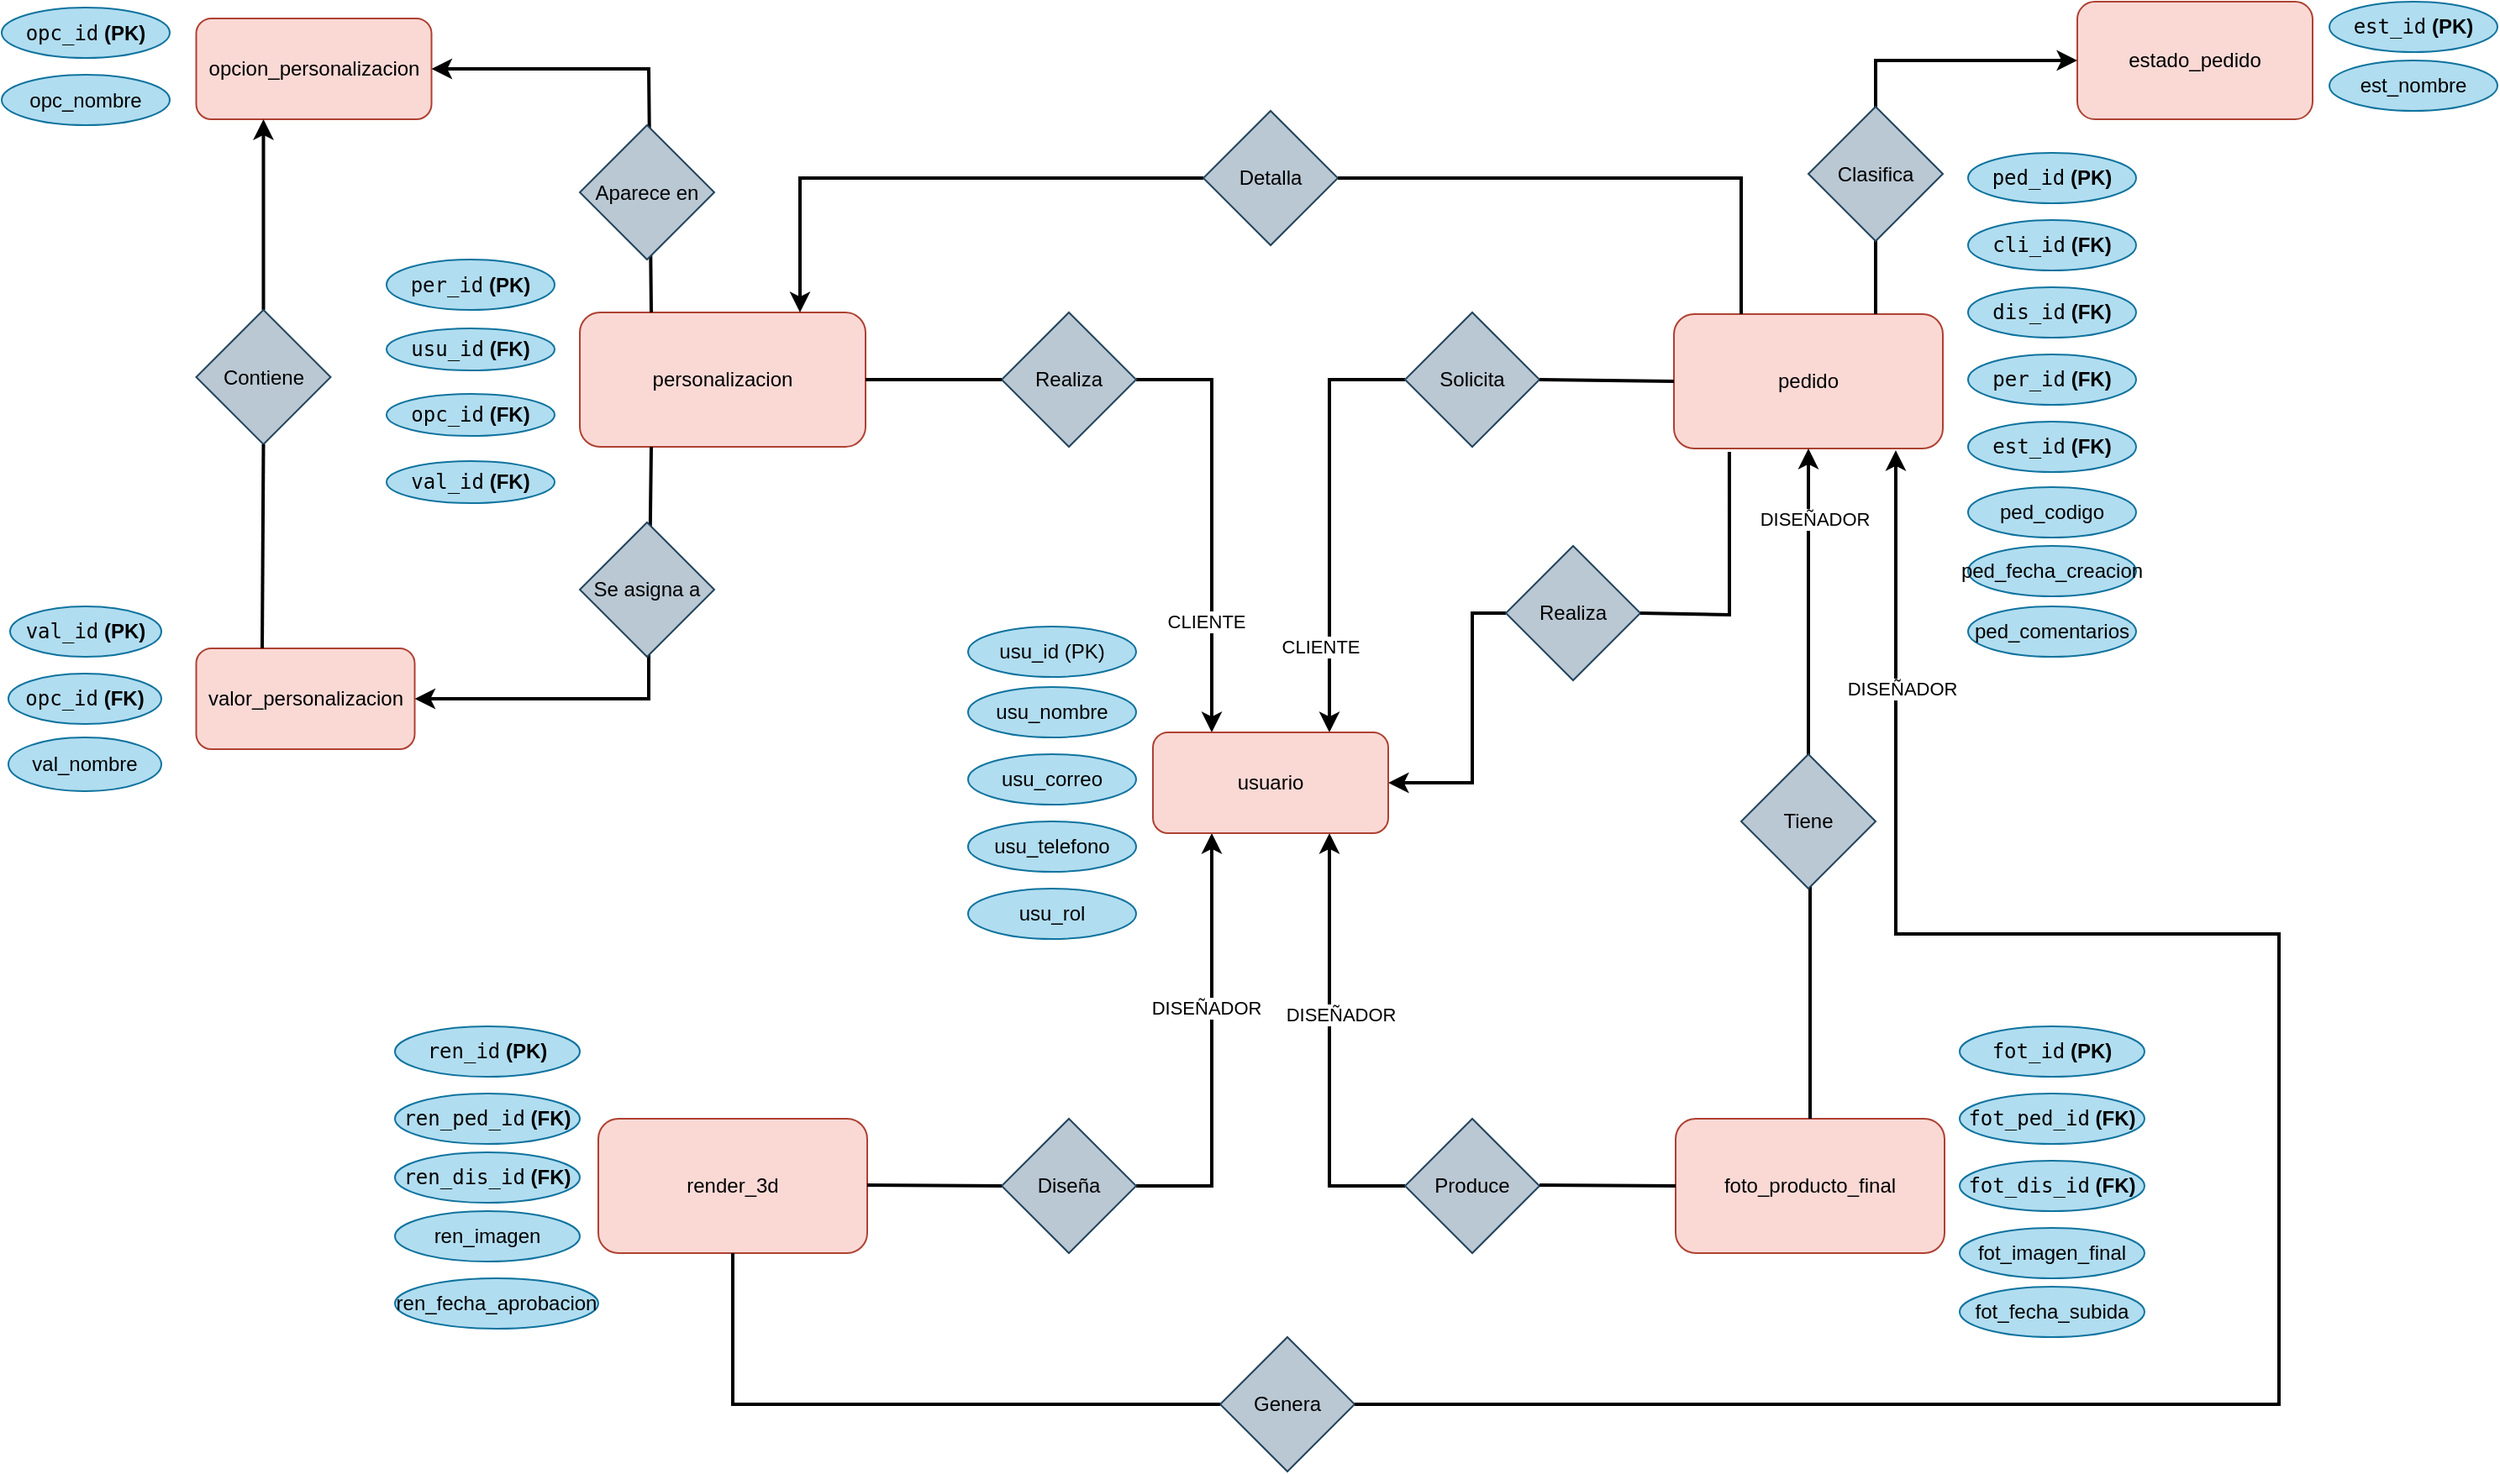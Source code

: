 <mxfile version="26.2.12">
  <diagram name="Página-1" id="IZ9aaX0CL8ISWYpzeLji">
    <mxGraphModel grid="1" page="1" gridSize="10" guides="1" tooltips="1" connect="1" arrows="1" fold="1" pageScale="1" pageWidth="827" pageHeight="1169" math="0" shadow="0">
      <root>
        <mxCell id="0" />
        <mxCell id="1" parent="0" />
        <mxCell id="XxPVWchY2s5UTxcfIhzu-47" style="edgeStyle=orthogonalEdgeStyle;rounded=0;orthogonalLoop=1;jettySize=auto;html=1;exitX=0.5;exitY=1;exitDx=0;exitDy=0;" edge="1" parent="1">
          <mxGeometry relative="1" as="geometry">
            <mxPoint x="615.5" y="-290" as="sourcePoint" />
            <mxPoint x="615.5" y="-290" as="targetPoint" />
          </mxGeometry>
        </mxCell>
        <mxCell id="C6trESYmQw4pcrg69I6m-2" style="edgeStyle=orthogonalEdgeStyle;rounded=0;orthogonalLoop=1;jettySize=auto;html=1;strokeWidth=2;entryX=0.75;entryY=0;entryDx=0;entryDy=0;" edge="1" parent="1" source="C6trESYmQw4pcrg69I6m-46" target="C6trESYmQw4pcrg69I6m-18">
          <mxGeometry relative="1" as="geometry">
            <Array as="points">
              <mxPoint x="875" y="-760" />
            </Array>
            <mxPoint x="860" y="-590" as="targetPoint" />
          </mxGeometry>
        </mxCell>
        <mxCell id="C6trESYmQw4pcrg69I6m-3" value="&amp;nbsp;CLIENTE" style="edgeLabel;html=1;align=center;verticalAlign=middle;resizable=0;points=[];" connectable="0" vertex="1" parent="C6trESYmQw4pcrg69I6m-2">
          <mxGeometry x="-0.284" y="3" relative="1" as="geometry">
            <mxPoint x="-10" y="112" as="offset" />
          </mxGeometry>
        </mxCell>
        <mxCell id="C6trESYmQw4pcrg69I6m-6" style="edgeStyle=orthogonalEdgeStyle;rounded=0;orthogonalLoop=1;jettySize=auto;html=1;strokeWidth=2;entryX=1;entryY=0.5;entryDx=0;entryDy=0;exitX=0;exitY=0.5;exitDx=0;exitDy=0;" edge="1" parent="1" source="C6trESYmQw4pcrg69I6m-50" target="C6trESYmQw4pcrg69I6m-18">
          <mxGeometry relative="1" as="geometry">
            <mxPoint x="1010" y="-580" as="sourcePoint" />
            <mxPoint x="820" y="-460" as="targetPoint" />
            <Array as="points">
              <mxPoint x="960" y="-621" />
              <mxPoint x="960" y="-520" />
            </Array>
          </mxGeometry>
        </mxCell>
        <mxCell id="C6trESYmQw4pcrg69I6m-8" value="&lt;div&gt;pedido&lt;/div&gt;" style="rounded=1;whiteSpace=wrap;html=1;fillColor=#fad9d5;strokeColor=#ae4132;" vertex="1" parent="1">
          <mxGeometry x="1080" y="-799" width="160" height="80" as="geometry" />
        </mxCell>
        <mxCell id="C6trESYmQw4pcrg69I6m-9" style="edgeStyle=orthogonalEdgeStyle;rounded=0;orthogonalLoop=1;jettySize=auto;html=1;strokeWidth=2;exitX=1;exitY=0.5;exitDx=0;exitDy=0;entryX=0.25;entryY=0;entryDx=0;entryDy=0;" edge="1" parent="1" target="C6trESYmQw4pcrg69I6m-18" source="iTw_0Gi6TsxQGqDamsl1-16">
          <mxGeometry relative="1" as="geometry">
            <mxPoint x="630.0" y="-790" as="sourcePoint" />
            <mxPoint x="790" y="-560" as="targetPoint" />
          </mxGeometry>
        </mxCell>
        <mxCell id="C6trESYmQw4pcrg69I6m-10" value="&amp;nbsp;CLIENTE" style="edgeLabel;html=1;align=center;verticalAlign=middle;resizable=0;points=[];" connectable="0" vertex="1" parent="C6trESYmQw4pcrg69I6m-9">
          <mxGeometry x="0.693" relative="1" as="geometry">
            <mxPoint x="-5" y="-27" as="offset" />
          </mxGeometry>
        </mxCell>
        <mxCell id="C6trESYmQw4pcrg69I6m-11" value="personalizacion" style="rounded=1;whiteSpace=wrap;html=1;fillColor=#fad9d5;strokeColor=#ae4132;" vertex="1" parent="1">
          <mxGeometry x="429" y="-800" width="170" height="80" as="geometry" />
        </mxCell>
        <mxCell id="C6trESYmQw4pcrg69I6m-12" style="edgeStyle=orthogonalEdgeStyle;rounded=0;orthogonalLoop=1;jettySize=auto;html=1;strokeWidth=2;entryX=0.75;entryY=1;entryDx=0;entryDy=0;exitX=0;exitY=0.5;exitDx=0;exitDy=0;" edge="1" parent="1" source="C6trESYmQw4pcrg69I6m-48" target="C6trESYmQw4pcrg69I6m-18">
          <mxGeometry relative="1" as="geometry">
            <mxPoint x="1057.5" y="-250" as="sourcePoint" />
            <mxPoint x="852.5" y="-500" as="targetPoint" />
            <Array as="points">
              <mxPoint x="875" y="-280" />
            </Array>
          </mxGeometry>
        </mxCell>
        <mxCell id="C6trESYmQw4pcrg69I6m-13" value="&amp;nbsp;DISEÑADOR" style="edgeLabel;html=1;align=center;verticalAlign=middle;resizable=0;points=[];" connectable="0" vertex="1" parent="C6trESYmQw4pcrg69I6m-12">
          <mxGeometry x="0.789" y="-2" relative="1" as="geometry">
            <mxPoint x="3" y="81" as="offset" />
          </mxGeometry>
        </mxCell>
        <mxCell id="C6trESYmQw4pcrg69I6m-14" value="&lt;div&gt;foto_producto_final&lt;/div&gt;" style="rounded=1;whiteSpace=wrap;html=1;fillColor=#fad9d5;strokeColor=#ae4132;" vertex="1" parent="1">
          <mxGeometry x="1081" y="-320" width="160" height="80" as="geometry" />
        </mxCell>
        <mxCell id="C6trESYmQw4pcrg69I6m-15" style="edgeStyle=orthogonalEdgeStyle;rounded=0;orthogonalLoop=1;jettySize=auto;html=1;entryX=0.25;entryY=1;entryDx=0;entryDy=0;strokeWidth=2;" edge="1" parent="1" source="C6trESYmQw4pcrg69I6m-49" target="C6trESYmQw4pcrg69I6m-18">
          <mxGeometry relative="1" as="geometry" />
        </mxCell>
        <mxCell id="C6trESYmQw4pcrg69I6m-16" value="&amp;nbsp;DISEÑADOR" style="edgeLabel;html=1;align=center;verticalAlign=middle;resizable=0;points=[];" connectable="0" vertex="1" parent="C6trESYmQw4pcrg69I6m-15">
          <mxGeometry x="0.795" y="3" relative="1" as="geometry">
            <mxPoint x="-2" y="78" as="offset" />
          </mxGeometry>
        </mxCell>
        <mxCell id="C6trESYmQw4pcrg69I6m-17" value="&lt;div&gt;render_3d&lt;/div&gt;" style="rounded=1;whiteSpace=wrap;html=1;fillColor=#fad9d5;strokeColor=#ae4132;" vertex="1" parent="1">
          <mxGeometry x="440" y="-320" width="160" height="80" as="geometry" />
        </mxCell>
        <mxCell id="C6trESYmQw4pcrg69I6m-18" value="&lt;div&gt;usuario&lt;/div&gt;" style="rounded=1;whiteSpace=wrap;html=1;fillColor=#fad9d5;strokeColor=#ae4132;" vertex="1" parent="1">
          <mxGeometry x="770" y="-550" width="140" height="60" as="geometry" />
        </mxCell>
        <mxCell id="C6trESYmQw4pcrg69I6m-19" value="usu_nombre" style="ellipse;whiteSpace=wrap;html=1;fillColor=#b1ddf0;strokeColor=#10739e;" vertex="1" parent="1">
          <mxGeometry x="660" y="-577" width="100" height="30" as="geometry" />
        </mxCell>
        <mxCell id="C6trESYmQw4pcrg69I6m-20" value="usu_correo" style="ellipse;whiteSpace=wrap;html=1;fillColor=#b1ddf0;strokeColor=#10739e;" vertex="1" parent="1">
          <mxGeometry x="660" y="-537" width="100" height="30" as="geometry" />
        </mxCell>
        <mxCell id="C6trESYmQw4pcrg69I6m-21" value="usu_telefono" style="ellipse;whiteSpace=wrap;html=1;fillColor=#b1ddf0;strokeColor=#10739e;" vertex="1" parent="1">
          <mxGeometry x="660" y="-497" width="100" height="30" as="geometry" />
        </mxCell>
        <mxCell id="C6trESYmQw4pcrg69I6m-22" value="usu_id (PK)" style="ellipse;whiteSpace=wrap;html=1;fillColor=#b1ddf0;strokeColor=#10739e;" vertex="1" parent="1">
          <mxGeometry x="660" y="-613" width="100" height="30" as="geometry" />
        </mxCell>
        <mxCell id="C6trESYmQw4pcrg69I6m-23" value="usu_rol" style="ellipse;whiteSpace=wrap;html=1;fillColor=#b1ddf0;strokeColor=#10739e;" vertex="1" parent="1">
          <mxGeometry x="660" y="-457" width="100" height="30" as="geometry" />
        </mxCell>
        <mxCell id="C6trESYmQw4pcrg69I6m-24" value="&lt;code data-end=&quot;754&quot; data-start=&quot;746&quot;&gt;usu_id&lt;/code&gt; &lt;strong data-end=&quot;773&quot; data-start=&quot;755&quot;&gt;(FK)&lt;/strong&gt;" style="ellipse;whiteSpace=wrap;html=1;fillColor=#b1ddf0;strokeColor=#10739e;" vertex="1" parent="1">
          <mxGeometry x="314" y="-790.5" width="100" height="25" as="geometry" />
        </mxCell>
        <mxCell id="C6trESYmQw4pcrg69I6m-25" value="&lt;code data-end=&quot;786&quot; data-start=&quot;778&quot;&gt;opc_id&lt;/code&gt; &lt;strong data-end=&quot;820&quot; data-start=&quot;787&quot;&gt;(FK)&lt;/strong&gt;" style="ellipse;whiteSpace=wrap;html=1;fillColor=#b1ddf0;strokeColor=#10739e;" vertex="1" parent="1">
          <mxGeometry x="314" y="-751.5" width="100" height="25" as="geometry" />
        </mxCell>
        <mxCell id="C6trESYmQw4pcrg69I6m-26" value="&lt;code data-end=&quot;833&quot; data-start=&quot;825&quot;&gt;val_id&lt;/code&gt; &lt;strong data-end=&quot;866&quot; data-start=&quot;834&quot;&gt;(FK&lt;/strong&gt;&lt;strong style=&quot;background-color: transparent; color: light-dark(rgb(0, 0, 0), rgb(255, 255, 255));&quot; data-end=&quot;866&quot; data-start=&quot;834&quot;&gt;)&lt;/strong&gt;" style="ellipse;whiteSpace=wrap;html=1;fillColor=#b1ddf0;strokeColor=#10739e;" vertex="1" parent="1">
          <mxGeometry x="314" y="-711.5" width="100" height="25" as="geometry" />
        </mxCell>
        <mxCell id="C6trESYmQw4pcrg69I6m-27" value="&lt;code data-end=&quot;732&quot; data-start=&quot;724&quot;&gt;per_id&lt;/code&gt; &lt;strong data-end=&quot;741&quot; data-start=&quot;733&quot;&gt;(PK)&lt;/strong&gt;" style="ellipse;whiteSpace=wrap;html=1;fillColor=#b1ddf0;strokeColor=#10739e;" vertex="1" parent="1">
          <mxGeometry x="314" y="-831.5" width="100" height="30" as="geometry" />
        </mxCell>
        <mxCell id="C6trESYmQw4pcrg69I6m-29" value="&lt;code data-end=&quot;1222&quot; data-start=&quot;1214&quot;&gt;ren_id&lt;/code&gt; &lt;strong data-end=&quot;1231&quot; data-start=&quot;1223&quot;&gt;(PK)&lt;/strong&gt;" style="ellipse;whiteSpace=wrap;html=1;fillColor=#b1ddf0;strokeColor=#10739e;" vertex="1" parent="1">
          <mxGeometry x="319" y="-375" width="110" height="30" as="geometry" />
        </mxCell>
        <mxCell id="C6trESYmQw4pcrg69I6m-30" value="ren_imagen" style="ellipse;whiteSpace=wrap;html=1;fillColor=#b1ddf0;strokeColor=#10739e;" vertex="1" parent="1">
          <mxGeometry x="319" y="-265" width="110" height="30" as="geometry" />
        </mxCell>
        <mxCell id="C6trESYmQw4pcrg69I6m-31" value="ren_fecha_aprobacion" style="ellipse;whiteSpace=wrap;html=1;fillColor=#b1ddf0;strokeColor=#10739e;" vertex="1" parent="1">
          <mxGeometry x="319" y="-225" width="121" height="30" as="geometry" />
        </mxCell>
        <mxCell id="C6trESYmQw4pcrg69I6m-32" value="&lt;code data-end=&quot;969&quot; data-start=&quot;961&quot;&gt;ped_id&lt;/code&gt; &lt;strong data-end=&quot;978&quot; data-start=&quot;970&quot;&gt;(PK)&lt;/strong&gt;" style="ellipse;whiteSpace=wrap;html=1;fillColor=#b1ddf0;strokeColor=#10739e;" vertex="1" parent="1">
          <mxGeometry x="1255" y="-895" width="100" height="30" as="geometry" />
        </mxCell>
        <mxCell id="C6trESYmQw4pcrg69I6m-33" value="&lt;code data-end=&quot;991&quot; data-start=&quot;983&quot;&gt;cli_id&lt;/code&gt; &lt;strong data-end=&quot;1010&quot; data-start=&quot;992&quot;&gt;(FK)&lt;/strong&gt;" style="ellipse;whiteSpace=wrap;html=1;fillColor=#b1ddf0;strokeColor=#10739e;" vertex="1" parent="1">
          <mxGeometry x="1255" y="-855" width="100" height="30" as="geometry" />
        </mxCell>
        <mxCell id="C6trESYmQw4pcrg69I6m-34" value="&lt;code data-end=&quot;1248&quot; data-start=&quot;1236&quot;&gt;ren_ped_id&lt;/code&gt; &lt;strong data-end=&quot;1266&quot; data-start=&quot;1249&quot;&gt;(FK)&lt;/strong&gt;" style="ellipse;whiteSpace=wrap;html=1;fillColor=#b1ddf0;strokeColor=#10739e;" vertex="1" parent="1">
          <mxGeometry x="319" y="-335" width="110" height="30" as="geometry" />
        </mxCell>
        <mxCell id="C6trESYmQw4pcrg69I6m-35" value="&lt;code data-end=&quot;1023&quot; data-start=&quot;1015&quot;&gt;dis_id&lt;/code&gt; &lt;strong data-end=&quot;1042&quot; data-start=&quot;1024&quot;&gt;(FK)&lt;/strong&gt;" style="ellipse;whiteSpace=wrap;html=1;fillColor=#b1ddf0;strokeColor=#10739e;" vertex="1" parent="1">
          <mxGeometry x="1255" y="-815" width="100" height="30" as="geometry" />
        </mxCell>
        <mxCell id="C6trESYmQw4pcrg69I6m-36" value="&lt;code data-end=&quot;1055&quot; data-start=&quot;1047&quot;&gt;per_id&lt;/code&gt; &lt;strong data-end=&quot;1082&quot; data-start=&quot;1056&quot;&gt;(FK&lt;/strong&gt;&lt;strong style=&quot;background-color: transparent; color: light-dark(rgb(0, 0, 0), rgb(255, 255, 255));&quot; data-end=&quot;1082&quot; data-start=&quot;1056&quot;&gt;)&lt;/strong&gt;" style="ellipse;whiteSpace=wrap;html=1;fillColor=#b1ddf0;strokeColor=#10739e;" vertex="1" parent="1">
          <mxGeometry x="1255" y="-775" width="100" height="30" as="geometry" />
        </mxCell>
        <mxCell id="C6trESYmQw4pcrg69I6m-37" value="&lt;code data-end=&quot;1095&quot; data-start=&quot;1087&quot;&gt;est_id&lt;/code&gt; &lt;strong data-end=&quot;1120&quot; data-start=&quot;1096&quot;&gt;(FK)&lt;/strong&gt;" style="ellipse;whiteSpace=wrap;html=1;fillColor=#b1ddf0;strokeColor=#10739e;" vertex="1" parent="1">
          <mxGeometry x="1255" y="-735" width="100" height="30" as="geometry" />
        </mxCell>
        <mxCell id="C6trESYmQw4pcrg69I6m-38" value="&lt;code data-end=&quot;1394&quot; data-start=&quot;1386&quot;&gt;fot_id&lt;/code&gt; &lt;strong data-end=&quot;1403&quot; data-start=&quot;1395&quot;&gt;(PK)&lt;/strong&gt;" style="ellipse;whiteSpace=wrap;html=1;fillColor=#b1ddf0;strokeColor=#10739e;" vertex="1" parent="1">
          <mxGeometry x="1250" y="-375" width="110" height="30" as="geometry" />
        </mxCell>
        <mxCell id="C6trESYmQw4pcrg69I6m-39" value="&lt;code data-end=&quot;1420&quot; data-start=&quot;1408&quot;&gt;fot_ped_id&lt;/code&gt; &lt;strong data-end=&quot;1438&quot; data-start=&quot;1421&quot;&gt;(FK)&lt;/strong&gt;" style="ellipse;whiteSpace=wrap;html=1;fillColor=#b1ddf0;strokeColor=#10739e;" vertex="1" parent="1">
          <mxGeometry x="1250" y="-335" width="110" height="30" as="geometry" />
        </mxCell>
        <mxCell id="C6trESYmQw4pcrg69I6m-40" value="fot_imagen_final" style="ellipse;whiteSpace=wrap;html=1;fillColor=#b1ddf0;strokeColor=#10739e;" vertex="1" parent="1">
          <mxGeometry x="1250" y="-255" width="110" height="30" as="geometry" />
        </mxCell>
        <mxCell id="C6trESYmQw4pcrg69I6m-41" value="fot_fecha_subida" style="ellipse;whiteSpace=wrap;html=1;fillColor=#b1ddf0;strokeColor=#10739e;" vertex="1" parent="1">
          <mxGeometry x="1250" y="-220" width="110" height="30" as="geometry" />
        </mxCell>
        <mxCell id="C6trESYmQw4pcrg69I6m-46" value="Solicita" style="rhombus;whiteSpace=wrap;html=1;fillColor=#bac8d3;strokeColor=#23445d;" vertex="1" parent="1">
          <mxGeometry x="920" y="-800" width="80" height="80" as="geometry" />
        </mxCell>
        <mxCell id="C6trESYmQw4pcrg69I6m-52" value="Genera" style="rhombus;whiteSpace=wrap;html=1;fillColor=#bac8d3;strokeColor=#23445d;" vertex="1" parent="1">
          <mxGeometry x="810" y="-190" width="80" height="80" as="geometry" />
        </mxCell>
        <mxCell id="C6trESYmQw4pcrg69I6m-53" value="&lt;div&gt;opcion_personalizacion&lt;/div&gt;" style="rounded=1;whiteSpace=wrap;html=1;fillColor=#fad9d5;strokeColor=#ae4132;" vertex="1" parent="1">
          <mxGeometry x="200.75" y="-975" width="140" height="60" as="geometry" />
        </mxCell>
        <mxCell id="C6trESYmQw4pcrg69I6m-54" value="&lt;code data-end=&quot;535&quot; data-start=&quot;527&quot;&gt;opc_id&lt;/code&gt; &lt;strong data-end=&quot;544&quot; data-start=&quot;536&quot;&gt;(PK)&lt;/strong&gt;" style="ellipse;whiteSpace=wrap;html=1;fillColor=#b1ddf0;strokeColor=#10739e;" vertex="1" parent="1">
          <mxGeometry x="85" y="-981.5" width="100" height="30" as="geometry" />
        </mxCell>
        <mxCell id="C6trESYmQw4pcrg69I6m-57" value="opc_nombre" style="ellipse;whiteSpace=wrap;html=1;fillColor=#b1ddf0;strokeColor=#10739e;" vertex="1" parent="1">
          <mxGeometry x="85" y="-941.5" width="100" height="30" as="geometry" />
        </mxCell>
        <mxCell id="C6trESYmQw4pcrg69I6m-59" value="&lt;div&gt;valor_personalizacion&lt;/div&gt;" style="rounded=1;whiteSpace=wrap;html=1;fillColor=#fad9d5;strokeColor=#ae4132;" vertex="1" parent="1">
          <mxGeometry x="200.75" y="-600" width="130" height="60" as="geometry" />
        </mxCell>
        <mxCell id="C6trESYmQw4pcrg69I6m-61" value="&lt;code data-end=&quot;613&quot; data-start=&quot;605&quot;&gt;val_id&lt;/code&gt; &lt;strong data-end=&quot;622&quot; data-start=&quot;614&quot;&gt;(PK)&lt;/strong&gt;" style="ellipse;whiteSpace=wrap;html=1;fillColor=#b1ddf0;strokeColor=#10739e;" vertex="1" parent="1">
          <mxGeometry x="90" y="-625" width="90" height="30" as="geometry" />
        </mxCell>
        <mxCell id="C6trESYmQw4pcrg69I6m-62" value="&lt;code data-end=&quot;635&quot; data-start=&quot;627&quot;&gt;opc_id&lt;/code&gt; &lt;strong data-end=&quot;669&quot; data-start=&quot;636&quot;&gt;(FK)&lt;/strong&gt;" style="ellipse;whiteSpace=wrap;html=1;fillColor=#b1ddf0;strokeColor=#10739e;" vertex="1" parent="1">
          <mxGeometry x="89" y="-585" width="91" height="30" as="geometry" />
        </mxCell>
        <mxCell id="C6trESYmQw4pcrg69I6m-65" value="val_nombre" style="ellipse;whiteSpace=wrap;html=1;fillColor=#b1ddf0;strokeColor=#10739e;" vertex="1" parent="1">
          <mxGeometry x="89" y="-547" width="91" height="32" as="geometry" />
        </mxCell>
        <mxCell id="C6trESYmQw4pcrg69I6m-69" value="" style="endArrow=classic;html=1;rounded=0;strokeWidth=2;exitX=0.25;exitY=1;exitDx=0;exitDy=0;entryX=1;entryY=0.5;entryDx=0;entryDy=0;" edge="1" parent="1" source="C6trESYmQw4pcrg69I6m-11" target="C6trESYmQw4pcrg69I6m-59">
          <mxGeometry width="50" height="50" relative="1" as="geometry">
            <mxPoint x="440" y="-480" as="sourcePoint" />
            <mxPoint x="360" y="-460" as="targetPoint" />
            <Array as="points">
              <mxPoint x="470" y="-600" />
              <mxPoint x="470" y="-570" />
            </Array>
          </mxGeometry>
        </mxCell>
        <mxCell id="C6trESYmQw4pcrg69I6m-71" value="" style="endArrow=classic;html=1;rounded=0;strokeWidth=2;entryX=1;entryY=0.5;entryDx=0;entryDy=0;exitX=0.25;exitY=0;exitDx=0;exitDy=0;" edge="1" parent="1" target="C6trESYmQw4pcrg69I6m-53" source="C6trESYmQw4pcrg69I6m-11">
          <mxGeometry width="50" height="50" relative="1" as="geometry">
            <mxPoint x="470" y="-803" as="sourcePoint" />
            <mxPoint x="360" y="-590" as="targetPoint" />
            <Array as="points">
              <mxPoint x="470" y="-945" />
              <mxPoint x="390" y="-945" />
            </Array>
          </mxGeometry>
        </mxCell>
        <mxCell id="C6trESYmQw4pcrg69I6m-72" value="&lt;code data-end=&quot;1283&quot; data-start=&quot;1271&quot;&gt;ren_dis_id&lt;/code&gt; &lt;strong data-end=&quot;1302&quot; data-start=&quot;1284&quot;&gt;(FK)&lt;/strong&gt;" style="ellipse;whiteSpace=wrap;html=1;fillColor=#b1ddf0;strokeColor=#10739e;" vertex="1" parent="1">
          <mxGeometry x="319" y="-300" width="110" height="30" as="geometry" />
        </mxCell>
        <mxCell id="C6trESYmQw4pcrg69I6m-73" value="&lt;code data-end=&quot;1455&quot; data-start=&quot;1443&quot;&gt;fot_dis_id&lt;/code&gt; &lt;strong data-end=&quot;1474&quot; data-start=&quot;1456&quot;&gt;(FK)&lt;/strong&gt;" style="ellipse;whiteSpace=wrap;html=1;fillColor=#b1ddf0;strokeColor=#10739e;" vertex="1" parent="1">
          <mxGeometry x="1250" y="-295" width="110" height="30" as="geometry" />
        </mxCell>
        <mxCell id="iTw_0Gi6TsxQGqDamsl1-1" value="estado_pedido" style="rounded=1;whiteSpace=wrap;html=1;fillColor=#fad9d5;strokeColor=#ae4132;" vertex="1" parent="1">
          <mxGeometry x="1320" y="-985" width="140" height="70" as="geometry" />
        </mxCell>
        <mxCell id="iTw_0Gi6TsxQGqDamsl1-2" value="" style="endArrow=classic;html=1;rounded=0;exitX=0.75;exitY=0;exitDx=0;exitDy=0;strokeWidth=2;entryX=0;entryY=0.5;entryDx=0;entryDy=0;" edge="1" parent="1" source="C6trESYmQw4pcrg69I6m-8" target="iTw_0Gi6TsxQGqDamsl1-1">
          <mxGeometry width="50" height="50" relative="1" as="geometry">
            <mxPoint x="1100" y="-1010" as="sourcePoint" />
            <mxPoint x="1320" y="-955" as="targetPoint" />
            <Array as="points">
              <mxPoint x="1200" y="-950" />
            </Array>
          </mxGeometry>
        </mxCell>
        <mxCell id="iTw_0Gi6TsxQGqDamsl1-3" value="&lt;code data-end=&quot;908&quot; data-start=&quot;900&quot;&gt;est_id&lt;/code&gt; &lt;strong data-end=&quot;917&quot; data-start=&quot;909&quot;&gt;(PK)&lt;/strong&gt;" style="ellipse;whiteSpace=wrap;html=1;fillColor=#b1ddf0;strokeColor=#10739e;" vertex="1" parent="1">
          <mxGeometry x="1470" y="-985" width="100" height="30" as="geometry" />
        </mxCell>
        <mxCell id="iTw_0Gi6TsxQGqDamsl1-4" value="est_nombre" style="ellipse;whiteSpace=wrap;html=1;fillColor=#b1ddf0;strokeColor=#10739e;" vertex="1" parent="1">
          <mxGeometry x="1470" y="-950" width="100" height="30" as="geometry" />
        </mxCell>
        <mxCell id="iTw_0Gi6TsxQGqDamsl1-12" value="" style="endArrow=none;html=1;rounded=0;strokeWidth=2;exitX=0;exitY=0.5;exitDx=0;exitDy=0;entryX=0.5;entryY=1;entryDx=0;entryDy=0;" edge="1" parent="1" source="C6trESYmQw4pcrg69I6m-52" target="C6trESYmQw4pcrg69I6m-17">
          <mxGeometry width="50" height="50" relative="1" as="geometry">
            <mxPoint x="750" y="-50" as="sourcePoint" />
            <mxPoint x="540" y="-180" as="targetPoint" />
            <Array as="points">
              <mxPoint x="520" y="-150" />
            </Array>
          </mxGeometry>
        </mxCell>
        <mxCell id="C6trESYmQw4pcrg69I6m-50" value="Realiza" style="rhombus;whiteSpace=wrap;html=1;fillColor=#bac8d3;strokeColor=#23445d;" vertex="1" parent="1">
          <mxGeometry x="980" y="-661" width="80" height="80" as="geometry" />
        </mxCell>
        <mxCell id="iTw_0Gi6TsxQGqDamsl1-22" style="edgeStyle=orthogonalEdgeStyle;rounded=0;orthogonalLoop=1;jettySize=auto;html=1;exitX=0.5;exitY=1;exitDx=0;exitDy=0;" edge="1" parent="1" source="C6trESYmQw4pcrg69I6m-53" target="C6trESYmQw4pcrg69I6m-53">
          <mxGeometry relative="1" as="geometry" />
        </mxCell>
        <mxCell id="bpK82tE5_ITDEP0XPywQ-1" value="ped_codigo" style="ellipse;whiteSpace=wrap;html=1;fillColor=#b1ddf0;strokeColor=#10739e;" vertex="1" parent="1">
          <mxGeometry x="1255" y="-696" width="100" height="30" as="geometry" />
        </mxCell>
        <mxCell id="bpK82tE5_ITDEP0XPywQ-2" value="ped_fecha_creacion" style="ellipse;whiteSpace=wrap;html=1;fillColor=#b1ddf0;strokeColor=#10739e;" vertex="1" parent="1">
          <mxGeometry x="1255" y="-661" width="100" height="30" as="geometry" />
        </mxCell>
        <mxCell id="bpK82tE5_ITDEP0XPywQ-3" value="ped_comentarios" style="ellipse;whiteSpace=wrap;html=1;fillColor=#b1ddf0;strokeColor=#10739e;" vertex="1" parent="1">
          <mxGeometry x="1255" y="-625" width="100" height="30" as="geometry" />
        </mxCell>
        <mxCell id="bpK82tE5_ITDEP0XPywQ-7" style="edgeStyle=orthogonalEdgeStyle;rounded=0;orthogonalLoop=1;jettySize=auto;html=1;entryX=0.825;entryY=1.013;entryDx=0;entryDy=0;strokeWidth=2;exitX=1;exitY=0.5;exitDx=0;exitDy=0;entryPerimeter=0;" edge="1" parent="1" source="C6trESYmQw4pcrg69I6m-52" target="C6trESYmQw4pcrg69I6m-8">
          <mxGeometry relative="1" as="geometry">
            <mxPoint x="1450" y="-142.5" as="sourcePoint" />
            <mxPoint x="1220" y="-711.5" as="targetPoint" />
            <Array as="points">
              <mxPoint x="1440" y="-150" />
              <mxPoint x="1440" y="-430" />
              <mxPoint x="1212" y="-430" />
            </Array>
          </mxGeometry>
        </mxCell>
        <mxCell id="bpK82tE5_ITDEP0XPywQ-8" value="&amp;nbsp;DISEÑADOR" style="edgeLabel;html=1;align=center;verticalAlign=middle;resizable=0;points=[];" connectable="0" vertex="1" parent="bpK82tE5_ITDEP0XPywQ-7">
          <mxGeometry x="0.789" y="-2" relative="1" as="geometry">
            <mxPoint as="offset" />
          </mxGeometry>
        </mxCell>
        <mxCell id="bpK82tE5_ITDEP0XPywQ-9" style="edgeStyle=orthogonalEdgeStyle;rounded=0;orthogonalLoop=1;jettySize=auto;html=1;entryX=0.5;entryY=1;entryDx=0;entryDy=0;strokeWidth=2;exitX=0.5;exitY=0;exitDx=0;exitDy=0;" edge="1" parent="1" source="C6trESYmQw4pcrg69I6m-14" target="C6trESYmQw4pcrg69I6m-8">
          <mxGeometry relative="1" as="geometry">
            <mxPoint x="1040" y="-215" as="sourcePoint" />
            <mxPoint x="865" y="-480" as="targetPoint" />
            <Array as="points">
              <mxPoint x="1161" y="-470" />
              <mxPoint x="1160" y="-470" />
            </Array>
          </mxGeometry>
        </mxCell>
        <mxCell id="bpK82tE5_ITDEP0XPywQ-10" value="&amp;nbsp;DISEÑADOR" style="edgeLabel;html=1;align=center;verticalAlign=middle;resizable=0;points=[];" connectable="0" vertex="1" parent="bpK82tE5_ITDEP0XPywQ-9">
          <mxGeometry x="0.789" y="-2" relative="1" as="geometry">
            <mxPoint as="offset" />
          </mxGeometry>
        </mxCell>
        <mxCell id="bpK82tE5_ITDEP0XPywQ-11" value="Aparece en" style="rhombus;whiteSpace=wrap;html=1;fillColor=#bac8d3;strokeColor=#23445d;" vertex="1" parent="1">
          <mxGeometry x="429" y="-911.5" width="80" height="80" as="geometry" />
        </mxCell>
        <mxCell id="bpK82tE5_ITDEP0XPywQ-13" value="Se asigna a" style="rhombus;whiteSpace=wrap;html=1;fillColor=#bac8d3;strokeColor=#23445d;" vertex="1" parent="1">
          <mxGeometry x="429" y="-675" width="80" height="80" as="geometry" />
        </mxCell>
        <mxCell id="bpK82tE5_ITDEP0XPywQ-14" value="Clasifica" style="rhombus;whiteSpace=wrap;html=1;fillColor=#bac8d3;strokeColor=#23445d;" vertex="1" parent="1">
          <mxGeometry x="1160" y="-922.5" width="80" height="80" as="geometry" />
        </mxCell>
        <mxCell id="bpK82tE5_ITDEP0XPywQ-15" value="Tiene" style="rhombus;whiteSpace=wrap;html=1;fillColor=#bac8d3;strokeColor=#23445d;" vertex="1" parent="1">
          <mxGeometry x="1120" y="-537" width="80" height="80" as="geometry" />
        </mxCell>
        <mxCell id="puTCxptpzCIVoUaB8R5G-6" value="" style="endArrow=none;html=1;rounded=0;strokeWidth=2;exitX=0;exitY=0.5;exitDx=0;exitDy=0;entryX=1;entryY=0.5;entryDx=0;entryDy=0;" edge="1" parent="1" source="C6trESYmQw4pcrg69I6m-8" target="C6trESYmQw4pcrg69I6m-46">
          <mxGeometry width="50" height="50" relative="1" as="geometry">
            <mxPoint x="1260" y="-550" as="sourcePoint" />
            <mxPoint x="1010" y="-630" as="targetPoint" />
            <Array as="points" />
          </mxGeometry>
        </mxCell>
        <mxCell id="iTw_0Gi6TsxQGqDamsl1-16" value="Realiza" style="rhombus;whiteSpace=wrap;html=1;strokeColor=#23445d;fillColor=#bac8d3;" vertex="1" parent="1">
          <mxGeometry x="680" y="-800" width="80" height="80" as="geometry" />
        </mxCell>
        <mxCell id="puTCxptpzCIVoUaB8R5G-12" value="" style="endArrow=none;html=1;rounded=0;strokeWidth=2;exitX=0;exitY=0.5;exitDx=0;exitDy=0;entryX=1;entryY=0.5;entryDx=0;entryDy=0;" edge="1" parent="1" source="iTw_0Gi6TsxQGqDamsl1-16" target="C6trESYmQw4pcrg69I6m-11">
          <mxGeometry width="50" height="50" relative="1" as="geometry">
            <mxPoint x="670" y="-760" as="sourcePoint" />
            <mxPoint x="610" y="-761" as="targetPoint" />
            <Array as="points" />
          </mxGeometry>
        </mxCell>
        <mxCell id="C6trESYmQw4pcrg69I6m-49" value="&lt;div style=&quot;text-align: start;&quot;&gt;&lt;span style=&quot;background-color: transparent; color: light-dark(rgb(0, 0, 0), rgb(255, 255, 255));&quot;&gt;Dise&lt;/span&gt;&lt;span style=&quot;background-color: transparent; color: light-dark(rgb(0, 0, 0), rgb(255, 255, 255));&quot;&gt;ña&lt;/span&gt;&lt;/div&gt;" style="rhombus;whiteSpace=wrap;html=1;fillColor=#bac8d3;strokeColor=#23445d;" vertex="1" parent="1">
          <mxGeometry x="680" y="-320" width="80" height="80" as="geometry" />
        </mxCell>
        <mxCell id="C6trESYmQw4pcrg69I6m-48" value="Produce" style="rhombus;whiteSpace=wrap;html=1;fillColor=#bac8d3;strokeColor=#23445d;" vertex="1" parent="1">
          <mxGeometry x="920" y="-320" width="80" height="80" as="geometry" />
        </mxCell>
        <mxCell id="puTCxptpzCIVoUaB8R5G-17" value="" style="endArrow=none;html=1;rounded=0;strokeWidth=2;entryX=1;entryY=0.5;entryDx=0;entryDy=0;" edge="1" parent="1">
          <mxGeometry width="50" height="50" relative="1" as="geometry">
            <mxPoint x="680" y="-280" as="sourcePoint" />
            <mxPoint x="600" y="-280.5" as="targetPoint" />
            <Array as="points" />
          </mxGeometry>
        </mxCell>
        <mxCell id="puTCxptpzCIVoUaB8R5G-20" value="" style="endArrow=none;html=1;rounded=0;strokeWidth=2;entryX=1;entryY=0.5;entryDx=0;entryDy=0;exitX=0;exitY=0.5;exitDx=0;exitDy=0;" edge="1" parent="1" source="C6trESYmQw4pcrg69I6m-14">
          <mxGeometry width="50" height="50" relative="1" as="geometry">
            <mxPoint x="1080" y="-280" as="sourcePoint" />
            <mxPoint x="1000" y="-280.5" as="targetPoint" />
            <Array as="points" />
          </mxGeometry>
        </mxCell>
        <mxCell id="puTCxptpzCIVoUaB8R5G-30" value="" style="endArrow=classic;html=1;rounded=0;exitX=0.5;exitY=0;exitDx=0;exitDy=0;strokeWidth=2;entryX=0.25;entryY=1;entryDx=0;entryDy=0;" edge="1" parent="1" source="puTCxptpzCIVoUaB8R5G-23">
          <mxGeometry width="50" height="50" relative="1" as="geometry">
            <mxPoint x="238.25" y="-600" as="sourcePoint" />
            <mxPoint x="240.75" y="-915" as="targetPoint" />
            <Array as="points" />
          </mxGeometry>
        </mxCell>
        <mxCell id="puTCxptpzCIVoUaB8R5G-23" value="Contiene" style="rhombus;whiteSpace=wrap;html=1;fillColor=#bac8d3;strokeColor=#23445d;" vertex="1" parent="1">
          <mxGeometry x="200.75" y="-801.5" width="80" height="80" as="geometry" />
        </mxCell>
        <mxCell id="puTCxptpzCIVoUaB8R5G-33" value="" style="endArrow=none;html=1;rounded=0;strokeWidth=2;exitX=0.5;exitY=1;exitDx=0;exitDy=0;" edge="1" parent="1" source="puTCxptpzCIVoUaB8R5G-23">
          <mxGeometry width="50" height="50" relative="1" as="geometry">
            <mxPoint x="230" y="-679" as="sourcePoint" />
            <mxPoint x="240" y="-600" as="targetPoint" />
            <Array as="points" />
          </mxGeometry>
        </mxCell>
        <mxCell id="puTCxptpzCIVoUaB8R5G-35" value="" style="endArrow=classic;html=1;rounded=0;strokeWidth=2;exitX=0;exitY=0.5;exitDx=0;exitDy=0;" edge="1" parent="1" source="C6trESYmQw4pcrg69I6m-44">
          <mxGeometry width="50" height="50" relative="1" as="geometry">
            <mxPoint x="1120" y="-816" as="sourcePoint" />
            <mxPoint x="560" y="-800" as="targetPoint" />
            <Array as="points">
              <mxPoint x="560" y="-880" />
            </Array>
          </mxGeometry>
        </mxCell>
        <mxCell id="C6trESYmQw4pcrg69I6m-44" value="Detalla" style="rhombus;whiteSpace=wrap;html=1;fillColor=#bac8d3;strokeColor=#23445d;" vertex="1" parent="1">
          <mxGeometry x="800" y="-920" width="80" height="80" as="geometry" />
        </mxCell>
        <mxCell id="puTCxptpzCIVoUaB8R5G-37" value="" style="endArrow=none;html=1;rounded=0;strokeWidth=2;entryX=1;entryY=0.5;entryDx=0;entryDy=0;exitX=0.25;exitY=0;exitDx=0;exitDy=0;" edge="1" parent="1" source="C6trESYmQw4pcrg69I6m-8" target="C6trESYmQw4pcrg69I6m-44">
          <mxGeometry width="50" height="50" relative="1" as="geometry">
            <mxPoint x="1110" y="-870" as="sourcePoint" />
            <mxPoint x="880" y="-880.5" as="targetPoint" />
            <Array as="points">
              <mxPoint x="1120" y="-880" />
            </Array>
          </mxGeometry>
        </mxCell>
        <mxCell id="puTCxptpzCIVoUaB8R5G-38" value="" style="endArrow=none;html=1;rounded=0;strokeWidth=2;exitX=0.206;exitY=1.025;exitDx=0;exitDy=0;exitPerimeter=0;entryX=1;entryY=0.5;entryDx=0;entryDy=0;" edge="1" parent="1" source="C6trESYmQw4pcrg69I6m-8" target="C6trESYmQw4pcrg69I6m-50">
          <mxGeometry width="50" height="50" relative="1" as="geometry">
            <mxPoint x="1100" y="-685.5" as="sourcePoint" />
            <mxPoint x="1110" y="-630" as="targetPoint" />
            <Array as="points">
              <mxPoint x="1113" y="-620" />
            </Array>
          </mxGeometry>
        </mxCell>
      </root>
    </mxGraphModel>
  </diagram>
</mxfile>
